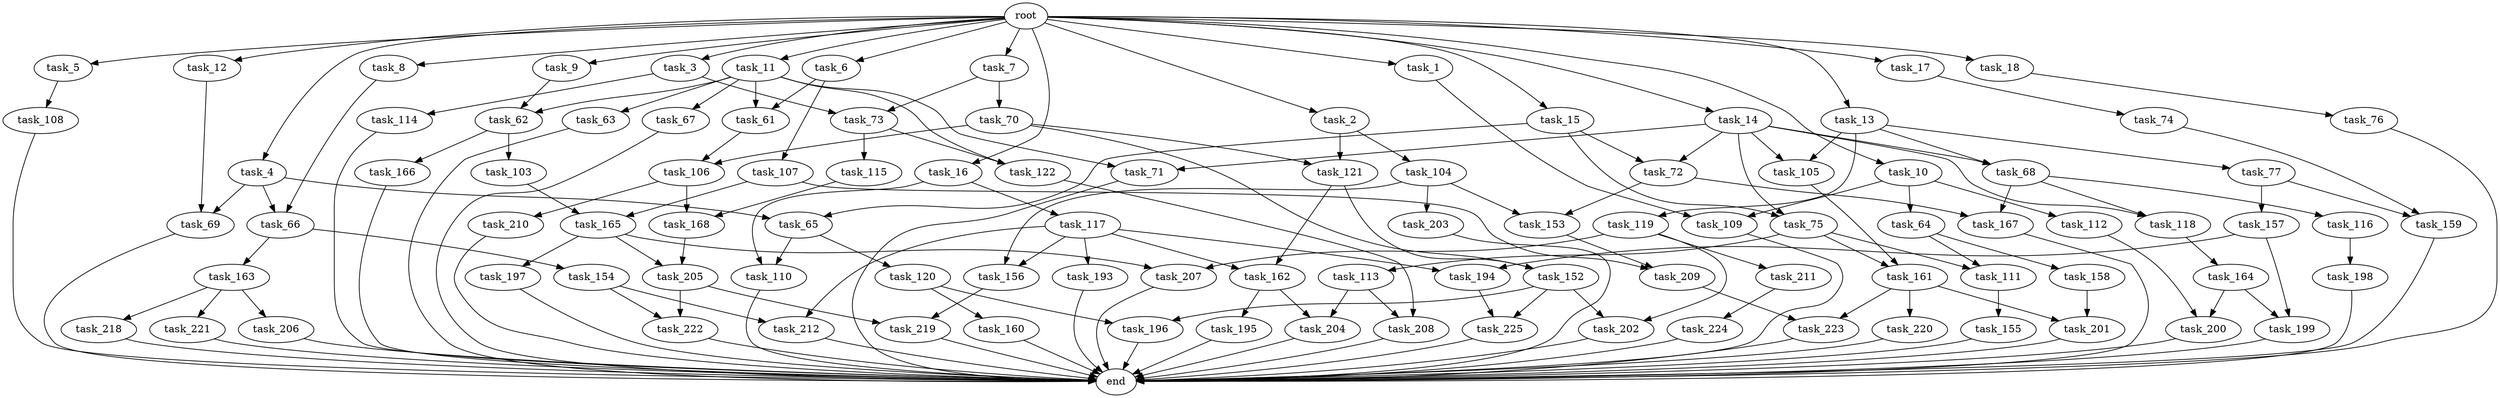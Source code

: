 digraph G {
  root [size="0.000000"];
  task_1 [size="10.240000"];
  task_2 [size="10.240000"];
  task_3 [size="10.240000"];
  task_4 [size="10.240000"];
  task_5 [size="10.240000"];
  task_6 [size="10.240000"];
  task_7 [size="10.240000"];
  task_8 [size="10.240000"];
  task_9 [size="10.240000"];
  task_10 [size="10.240000"];
  task_11 [size="10.240000"];
  task_12 [size="10.240000"];
  task_13 [size="10.240000"];
  task_14 [size="10.240000"];
  task_15 [size="10.240000"];
  task_16 [size="10.240000"];
  task_17 [size="10.240000"];
  task_18 [size="10.240000"];
  task_61 [size="5239860101.120000"];
  task_62 [size="5239860101.120000"];
  task_63 [size="3092376453.120000"];
  task_64 [size="8589934592.000000"];
  task_65 [size="3521873182.720000"];
  task_66 [size="8332236554.240000"];
  task_67 [size="3092376453.120000"];
  task_68 [size="12799002542.080000"];
  task_69 [size="3521873182.720000"];
  task_70 [size="4209067950.080000"];
  task_71 [size="7301444403.200000"];
  task_72 [size="6356551598.080000"];
  task_73 [size="8418135900.160000"];
  task_74 [size="8589934592.000000"];
  task_75 [size="6356551598.080000"];
  task_76 [size="4209067950.080000"];
  task_77 [size="8589934592.000000"];
  task_103 [size="4209067950.080000"];
  task_104 [size="3092376453.120000"];
  task_105 [size="12799002542.080000"];
  task_106 [size="7730941132.800000"];
  task_107 [size="2147483648.000000"];
  task_108 [size="2147483648.000000"];
  task_109 [size="15547781611.520000"];
  task_110 [size="9706626088.960001"];
  task_111 [size="7645041786.880000"];
  task_112 [size="8589934592.000000"];
  task_113 [size="5497558138.880000"];
  task_114 [size="4209067950.080000"];
  task_115 [size="6957847019.520000"];
  task_116 [size="8589934592.000000"];
  task_117 [size="5497558138.880000"];
  task_118 [size="12799002542.080000"];
  task_119 [size="8589934592.000000"];
  task_120 [size="4209067950.080000"];
  task_121 [size="10050223472.639999"];
  task_122 [size="10050223472.639999"];
  task_152 [size="15547781611.520000"];
  task_153 [size="687194767.360000"];
  task_154 [size="4209067950.080000"];
  task_155 [size="5497558138.880000"];
  task_156 [size="7301444403.200000"];
  task_157 [size="5497558138.880000"];
  task_158 [size="2147483648.000000"];
  task_159 [size="14087492730.880001"];
  task_160 [size="343597383.680000"];
  task_161 [size="14087492730.880001"];
  task_162 [size="15547781611.520000"];
  task_163 [size="4209067950.080000"];
  task_164 [size="5497558138.880000"];
  task_165 [size="12455405158.400000"];
  task_166 [size="4209067950.080000"];
  task_167 [size="8933531975.680000"];
  task_168 [size="12799002542.080000"];
  task_193 [size="6957847019.520000"];
  task_194 [size="12455405158.400000"];
  task_195 [size="2147483648.000000"];
  task_196 [size="7301444403.200000"];
  task_197 [size="3092376453.120000"];
  task_198 [size="343597383.680000"];
  task_199 [size="10995116277.760000"];
  task_200 [size="9706626088.960001"];
  task_201 [size="12799002542.080000"];
  task_202 [size="15547781611.520000"];
  task_203 [size="343597383.680000"];
  task_204 [size="2491081031.680000"];
  task_205 [size="4466765987.840000"];
  task_206 [size="2147483648.000000"];
  task_207 [size="11682311045.120001"];
  task_208 [size="5841155522.560000"];
  task_209 [size="9105330667.520000"];
  task_210 [size="4209067950.080000"];
  task_211 [size="8589934592.000000"];
  task_212 [size="7301444403.200000"];
  task_218 [size="2147483648.000000"];
  task_219 [size="17179869184.000000"];
  task_220 [size="8589934592.000000"];
  task_221 [size="2147483648.000000"];
  task_222 [size="8933531975.680000"];
  task_223 [size="15547781611.520000"];
  task_224 [size="4209067950.080000"];
  task_225 [size="11166914969.600000"];
  end [size="0.000000"];

  root -> task_1 [size="1.000000"];
  root -> task_2 [size="1.000000"];
  root -> task_3 [size="1.000000"];
  root -> task_4 [size="1.000000"];
  root -> task_5 [size="1.000000"];
  root -> task_6 [size="1.000000"];
  root -> task_7 [size="1.000000"];
  root -> task_8 [size="1.000000"];
  root -> task_9 [size="1.000000"];
  root -> task_10 [size="1.000000"];
  root -> task_11 [size="1.000000"];
  root -> task_12 [size="1.000000"];
  root -> task_13 [size="1.000000"];
  root -> task_14 [size="1.000000"];
  root -> task_15 [size="1.000000"];
  root -> task_16 [size="1.000000"];
  root -> task_17 [size="1.000000"];
  root -> task_18 [size="1.000000"];
  task_1 -> task_109 [size="679477248.000000"];
  task_2 -> task_104 [size="301989888.000000"];
  task_2 -> task_121 [size="301989888.000000"];
  task_3 -> task_73 [size="411041792.000000"];
  task_3 -> task_114 [size="411041792.000000"];
  task_4 -> task_65 [size="134217728.000000"];
  task_4 -> task_66 [size="134217728.000000"];
  task_4 -> task_69 [size="134217728.000000"];
  task_5 -> task_108 [size="209715200.000000"];
  task_6 -> task_61 [size="209715200.000000"];
  task_6 -> task_107 [size="209715200.000000"];
  task_7 -> task_70 [size="411041792.000000"];
  task_7 -> task_73 [size="411041792.000000"];
  task_8 -> task_66 [size="679477248.000000"];
  task_9 -> task_62 [size="209715200.000000"];
  task_10 -> task_64 [size="838860800.000000"];
  task_10 -> task_109 [size="838860800.000000"];
  task_10 -> task_112 [size="838860800.000000"];
  task_11 -> task_61 [size="301989888.000000"];
  task_11 -> task_62 [size="301989888.000000"];
  task_11 -> task_63 [size="301989888.000000"];
  task_11 -> task_67 [size="301989888.000000"];
  task_11 -> task_71 [size="301989888.000000"];
  task_11 -> task_122 [size="301989888.000000"];
  task_12 -> task_69 [size="209715200.000000"];
  task_13 -> task_68 [size="838860800.000000"];
  task_13 -> task_77 [size="838860800.000000"];
  task_13 -> task_105 [size="838860800.000000"];
  task_13 -> task_119 [size="838860800.000000"];
  task_14 -> task_68 [size="411041792.000000"];
  task_14 -> task_71 [size="411041792.000000"];
  task_14 -> task_72 [size="411041792.000000"];
  task_14 -> task_75 [size="411041792.000000"];
  task_14 -> task_105 [size="411041792.000000"];
  task_14 -> task_118 [size="411041792.000000"];
  task_15 -> task_65 [size="209715200.000000"];
  task_15 -> task_72 [size="209715200.000000"];
  task_15 -> task_75 [size="209715200.000000"];
  task_16 -> task_110 [size="536870912.000000"];
  task_16 -> task_117 [size="536870912.000000"];
  task_17 -> task_74 [size="838860800.000000"];
  task_18 -> task_76 [size="411041792.000000"];
  task_61 -> task_106 [size="75497472.000000"];
  task_62 -> task_103 [size="411041792.000000"];
  task_62 -> task_166 [size="411041792.000000"];
  task_63 -> end [size="1.000000"];
  task_64 -> task_111 [size="209715200.000000"];
  task_64 -> task_158 [size="209715200.000000"];
  task_65 -> task_110 [size="411041792.000000"];
  task_65 -> task_120 [size="411041792.000000"];
  task_66 -> task_154 [size="411041792.000000"];
  task_66 -> task_163 [size="411041792.000000"];
  task_67 -> end [size="1.000000"];
  task_68 -> task_116 [size="838860800.000000"];
  task_68 -> task_118 [size="838860800.000000"];
  task_68 -> task_167 [size="838860800.000000"];
  task_69 -> end [size="1.000000"];
  task_70 -> task_106 [size="679477248.000000"];
  task_70 -> task_121 [size="679477248.000000"];
  task_70 -> task_152 [size="679477248.000000"];
  task_71 -> end [size="1.000000"];
  task_72 -> task_153 [size="33554432.000000"];
  task_72 -> task_167 [size="33554432.000000"];
  task_73 -> task_115 [size="679477248.000000"];
  task_73 -> task_122 [size="679477248.000000"];
  task_74 -> task_159 [size="838860800.000000"];
  task_75 -> task_111 [size="536870912.000000"];
  task_75 -> task_113 [size="536870912.000000"];
  task_75 -> task_161 [size="536870912.000000"];
  task_76 -> end [size="1.000000"];
  task_77 -> task_157 [size="536870912.000000"];
  task_77 -> task_159 [size="536870912.000000"];
  task_103 -> task_165 [size="536870912.000000"];
  task_104 -> task_153 [size="33554432.000000"];
  task_104 -> task_156 [size="33554432.000000"];
  task_104 -> task_203 [size="33554432.000000"];
  task_105 -> task_161 [size="838860800.000000"];
  task_106 -> task_168 [size="411041792.000000"];
  task_106 -> task_210 [size="411041792.000000"];
  task_107 -> task_165 [size="679477248.000000"];
  task_107 -> task_209 [size="679477248.000000"];
  task_108 -> end [size="1.000000"];
  task_109 -> end [size="1.000000"];
  task_110 -> end [size="1.000000"];
  task_111 -> task_155 [size="536870912.000000"];
  task_112 -> task_200 [size="411041792.000000"];
  task_113 -> task_204 [size="33554432.000000"];
  task_113 -> task_208 [size="33554432.000000"];
  task_114 -> end [size="1.000000"];
  task_115 -> task_168 [size="838860800.000000"];
  task_116 -> task_198 [size="33554432.000000"];
  task_117 -> task_156 [size="679477248.000000"];
  task_117 -> task_162 [size="679477248.000000"];
  task_117 -> task_193 [size="679477248.000000"];
  task_117 -> task_194 [size="679477248.000000"];
  task_117 -> task_212 [size="679477248.000000"];
  task_118 -> task_164 [size="536870912.000000"];
  task_119 -> task_202 [size="838860800.000000"];
  task_119 -> task_207 [size="838860800.000000"];
  task_119 -> task_211 [size="838860800.000000"];
  task_120 -> task_160 [size="33554432.000000"];
  task_120 -> task_196 [size="33554432.000000"];
  task_121 -> task_152 [size="838860800.000000"];
  task_121 -> task_162 [size="838860800.000000"];
  task_122 -> task_208 [size="536870912.000000"];
  task_152 -> task_196 [size="679477248.000000"];
  task_152 -> task_202 [size="679477248.000000"];
  task_152 -> task_225 [size="679477248.000000"];
  task_153 -> task_209 [size="209715200.000000"];
  task_154 -> task_212 [size="33554432.000000"];
  task_154 -> task_222 [size="33554432.000000"];
  task_155 -> end [size="1.000000"];
  task_156 -> task_219 [size="838860800.000000"];
  task_157 -> task_194 [size="536870912.000000"];
  task_157 -> task_199 [size="536870912.000000"];
  task_158 -> task_201 [size="411041792.000000"];
  task_159 -> end [size="1.000000"];
  task_160 -> end [size="1.000000"];
  task_161 -> task_201 [size="838860800.000000"];
  task_161 -> task_220 [size="838860800.000000"];
  task_161 -> task_223 [size="838860800.000000"];
  task_162 -> task_195 [size="209715200.000000"];
  task_162 -> task_204 [size="209715200.000000"];
  task_163 -> task_206 [size="209715200.000000"];
  task_163 -> task_218 [size="209715200.000000"];
  task_163 -> task_221 [size="209715200.000000"];
  task_164 -> task_199 [size="536870912.000000"];
  task_164 -> task_200 [size="536870912.000000"];
  task_165 -> task_197 [size="301989888.000000"];
  task_165 -> task_205 [size="301989888.000000"];
  task_165 -> task_207 [size="301989888.000000"];
  task_166 -> end [size="1.000000"];
  task_167 -> end [size="1.000000"];
  task_168 -> task_205 [size="134217728.000000"];
  task_193 -> end [size="1.000000"];
  task_194 -> task_225 [size="411041792.000000"];
  task_195 -> end [size="1.000000"];
  task_196 -> end [size="1.000000"];
  task_197 -> end [size="1.000000"];
  task_198 -> end [size="1.000000"];
  task_199 -> end [size="1.000000"];
  task_200 -> end [size="1.000000"];
  task_201 -> end [size="1.000000"];
  task_202 -> end [size="1.000000"];
  task_203 -> end [size="1.000000"];
  task_204 -> end [size="1.000000"];
  task_205 -> task_219 [size="838860800.000000"];
  task_205 -> task_222 [size="838860800.000000"];
  task_206 -> end [size="1.000000"];
  task_207 -> end [size="1.000000"];
  task_208 -> end [size="1.000000"];
  task_209 -> task_223 [size="679477248.000000"];
  task_210 -> end [size="1.000000"];
  task_211 -> task_224 [size="411041792.000000"];
  task_212 -> end [size="1.000000"];
  task_218 -> end [size="1.000000"];
  task_219 -> end [size="1.000000"];
  task_220 -> end [size="1.000000"];
  task_221 -> end [size="1.000000"];
  task_222 -> end [size="1.000000"];
  task_223 -> end [size="1.000000"];
  task_224 -> end [size="1.000000"];
  task_225 -> end [size="1.000000"];
}
